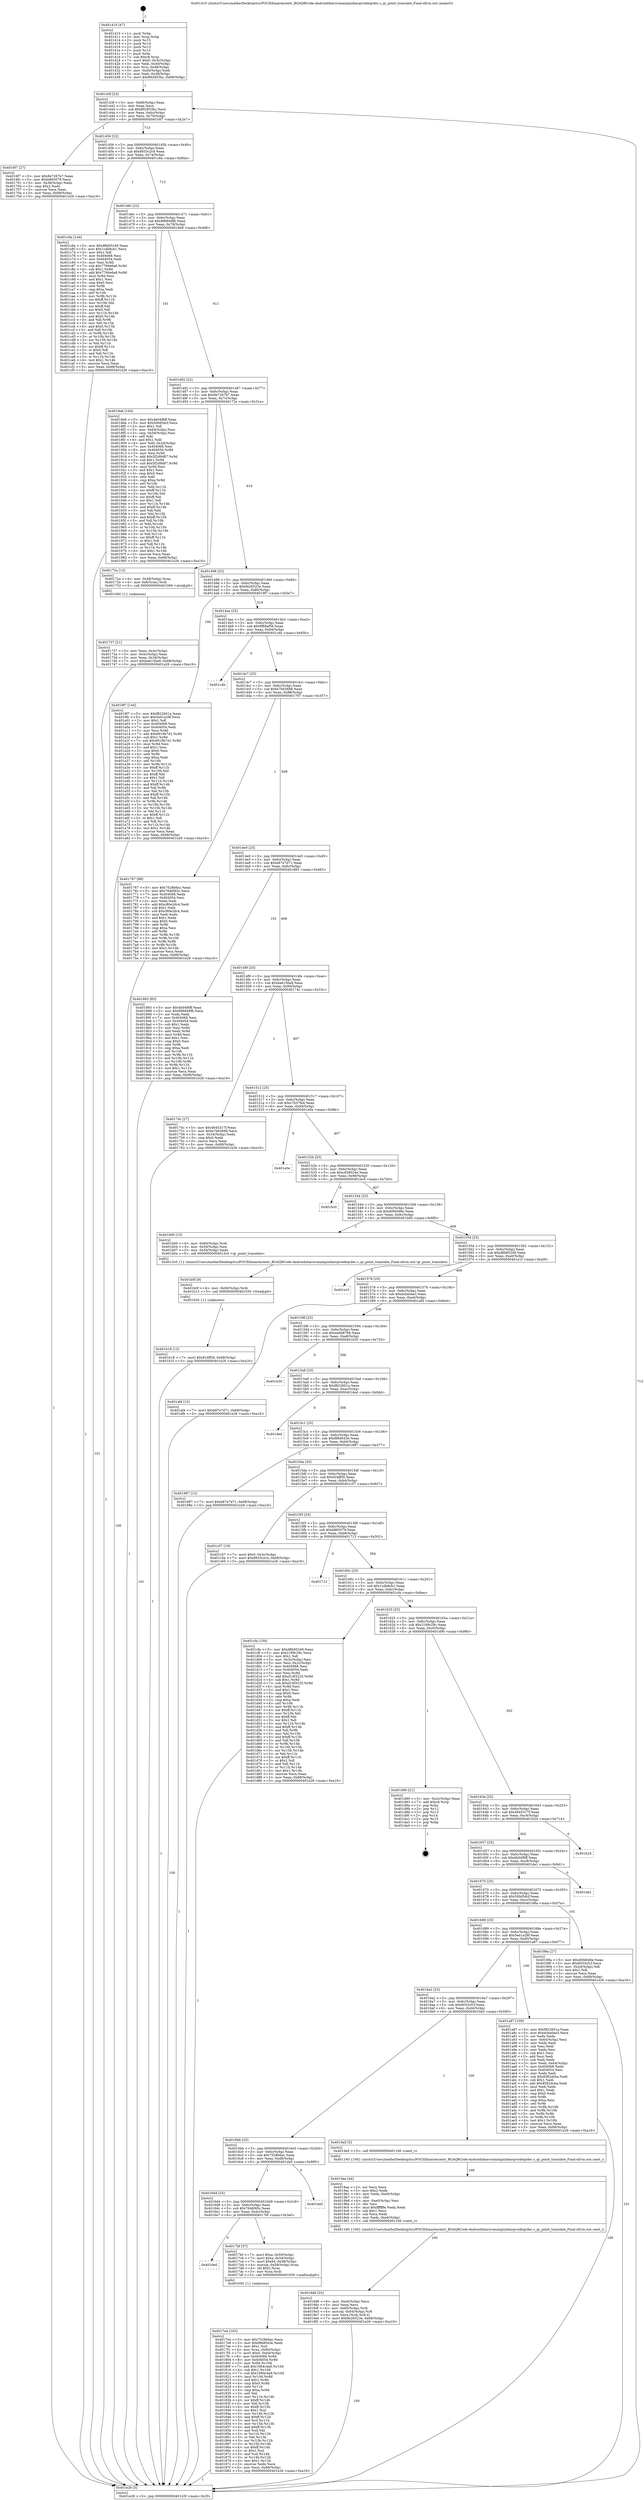 digraph "0x401410" {
  label = "0x401410 (/mnt/c/Users/mathe/Desktop/tcc/POCII/binaries/extr_BGAQRCode-Androidzbarsrcmainjnizbarqrcodeqrdec.c_qr_point_translate_Final-ollvm.out::main(0))"
  labelloc = "t"
  node[shape=record]

  Entry [label="",width=0.3,height=0.3,shape=circle,fillcolor=black,style=filled]
  "0x40143f" [label="{
     0x40143f [23]\l
     | [instrs]\l
     &nbsp;&nbsp;0x40143f \<+3\>: mov -0x68(%rbp),%eax\l
     &nbsp;&nbsp;0x401442 \<+2\>: mov %eax,%ecx\l
     &nbsp;&nbsp;0x401444 \<+6\>: sub $0x892853bc,%ecx\l
     &nbsp;&nbsp;0x40144a \<+3\>: mov %eax,-0x6c(%rbp)\l
     &nbsp;&nbsp;0x40144d \<+3\>: mov %ecx,-0x70(%rbp)\l
     &nbsp;&nbsp;0x401450 \<+6\>: je 00000000004016f7 \<main+0x2e7\>\l
  }"]
  "0x4016f7" [label="{
     0x4016f7 [27]\l
     | [instrs]\l
     &nbsp;&nbsp;0x4016f7 \<+5\>: mov $0x8e7267b7,%eax\l
     &nbsp;&nbsp;0x4016fc \<+5\>: mov $0xb865079,%ecx\l
     &nbsp;&nbsp;0x401701 \<+3\>: mov -0x38(%rbp),%edx\l
     &nbsp;&nbsp;0x401704 \<+3\>: cmp $0x2,%edx\l
     &nbsp;&nbsp;0x401707 \<+3\>: cmovne %ecx,%eax\l
     &nbsp;&nbsp;0x40170a \<+3\>: mov %eax,-0x68(%rbp)\l
     &nbsp;&nbsp;0x40170d \<+5\>: jmp 0000000000401e26 \<main+0xa16\>\l
  }"]
  "0x401456" [label="{
     0x401456 [22]\l
     | [instrs]\l
     &nbsp;&nbsp;0x401456 \<+5\>: jmp 000000000040145b \<main+0x4b\>\l
     &nbsp;&nbsp;0x40145b \<+3\>: mov -0x6c(%rbp),%eax\l
     &nbsp;&nbsp;0x40145e \<+5\>: sub $0x8933c2c4,%eax\l
     &nbsp;&nbsp;0x401463 \<+3\>: mov %eax,-0x74(%rbp)\l
     &nbsp;&nbsp;0x401466 \<+6\>: je 0000000000401c6a \<main+0x85a\>\l
  }"]
  "0x401e26" [label="{
     0x401e26 [5]\l
     | [instrs]\l
     &nbsp;&nbsp;0x401e26 \<+5\>: jmp 000000000040143f \<main+0x2f\>\l
  }"]
  "0x401410" [label="{
     0x401410 [47]\l
     | [instrs]\l
     &nbsp;&nbsp;0x401410 \<+1\>: push %rbp\l
     &nbsp;&nbsp;0x401411 \<+3\>: mov %rsp,%rbp\l
     &nbsp;&nbsp;0x401414 \<+2\>: push %r15\l
     &nbsp;&nbsp;0x401416 \<+2\>: push %r14\l
     &nbsp;&nbsp;0x401418 \<+2\>: push %r13\l
     &nbsp;&nbsp;0x40141a \<+2\>: push %r12\l
     &nbsp;&nbsp;0x40141c \<+1\>: push %rbx\l
     &nbsp;&nbsp;0x40141d \<+7\>: sub $0xc8,%rsp\l
     &nbsp;&nbsp;0x401424 \<+7\>: movl $0x0,-0x3c(%rbp)\l
     &nbsp;&nbsp;0x40142b \<+3\>: mov %edi,-0x40(%rbp)\l
     &nbsp;&nbsp;0x40142e \<+4\>: mov %rsi,-0x48(%rbp)\l
     &nbsp;&nbsp;0x401432 \<+3\>: mov -0x40(%rbp),%edi\l
     &nbsp;&nbsp;0x401435 \<+3\>: mov %edi,-0x38(%rbp)\l
     &nbsp;&nbsp;0x401438 \<+7\>: movl $0x892853bc,-0x68(%rbp)\l
  }"]
  Exit [label="",width=0.3,height=0.3,shape=circle,fillcolor=black,style=filled,peripheries=2]
  "0x401c6a" [label="{
     0x401c6a [144]\l
     | [instrs]\l
     &nbsp;&nbsp;0x401c6a \<+5\>: mov $0xd8b85249,%eax\l
     &nbsp;&nbsp;0x401c6f \<+5\>: mov $0x1cdb8cb1,%ecx\l
     &nbsp;&nbsp;0x401c74 \<+2\>: mov $0x1,%dl\l
     &nbsp;&nbsp;0x401c76 \<+7\>: mov 0x404068,%esi\l
     &nbsp;&nbsp;0x401c7d \<+7\>: mov 0x404054,%edi\l
     &nbsp;&nbsp;0x401c84 \<+3\>: mov %esi,%r8d\l
     &nbsp;&nbsp;0x401c87 \<+7\>: sub $0x7766e6a8,%r8d\l
     &nbsp;&nbsp;0x401c8e \<+4\>: sub $0x1,%r8d\l
     &nbsp;&nbsp;0x401c92 \<+7\>: add $0x7766e6a8,%r8d\l
     &nbsp;&nbsp;0x401c99 \<+4\>: imul %r8d,%esi\l
     &nbsp;&nbsp;0x401c9d \<+3\>: and $0x1,%esi\l
     &nbsp;&nbsp;0x401ca0 \<+3\>: cmp $0x0,%esi\l
     &nbsp;&nbsp;0x401ca3 \<+4\>: sete %r9b\l
     &nbsp;&nbsp;0x401ca7 \<+3\>: cmp $0xa,%edi\l
     &nbsp;&nbsp;0x401caa \<+4\>: setl %r10b\l
     &nbsp;&nbsp;0x401cae \<+3\>: mov %r9b,%r11b\l
     &nbsp;&nbsp;0x401cb1 \<+4\>: xor $0xff,%r11b\l
     &nbsp;&nbsp;0x401cb5 \<+3\>: mov %r10b,%bl\l
     &nbsp;&nbsp;0x401cb8 \<+3\>: xor $0xff,%bl\l
     &nbsp;&nbsp;0x401cbb \<+3\>: xor $0x0,%dl\l
     &nbsp;&nbsp;0x401cbe \<+3\>: mov %r11b,%r14b\l
     &nbsp;&nbsp;0x401cc1 \<+4\>: and $0x0,%r14b\l
     &nbsp;&nbsp;0x401cc5 \<+3\>: and %dl,%r9b\l
     &nbsp;&nbsp;0x401cc8 \<+3\>: mov %bl,%r15b\l
     &nbsp;&nbsp;0x401ccb \<+4\>: and $0x0,%r15b\l
     &nbsp;&nbsp;0x401ccf \<+3\>: and %dl,%r10b\l
     &nbsp;&nbsp;0x401cd2 \<+3\>: or %r9b,%r14b\l
     &nbsp;&nbsp;0x401cd5 \<+3\>: or %r10b,%r15b\l
     &nbsp;&nbsp;0x401cd8 \<+3\>: xor %r15b,%r14b\l
     &nbsp;&nbsp;0x401cdb \<+3\>: or %bl,%r11b\l
     &nbsp;&nbsp;0x401cde \<+4\>: xor $0xff,%r11b\l
     &nbsp;&nbsp;0x401ce2 \<+3\>: or $0x0,%dl\l
     &nbsp;&nbsp;0x401ce5 \<+3\>: and %dl,%r11b\l
     &nbsp;&nbsp;0x401ce8 \<+3\>: or %r11b,%r14b\l
     &nbsp;&nbsp;0x401ceb \<+4\>: test $0x1,%r14b\l
     &nbsp;&nbsp;0x401cef \<+3\>: cmovne %ecx,%eax\l
     &nbsp;&nbsp;0x401cf2 \<+3\>: mov %eax,-0x68(%rbp)\l
     &nbsp;&nbsp;0x401cf5 \<+5\>: jmp 0000000000401e26 \<main+0xa16\>\l
  }"]
  "0x40146c" [label="{
     0x40146c [22]\l
     | [instrs]\l
     &nbsp;&nbsp;0x40146c \<+5\>: jmp 0000000000401471 \<main+0x61\>\l
     &nbsp;&nbsp;0x401471 \<+3\>: mov -0x6c(%rbp),%eax\l
     &nbsp;&nbsp;0x401474 \<+5\>: sub $0x896849fb,%eax\l
     &nbsp;&nbsp;0x401479 \<+3\>: mov %eax,-0x78(%rbp)\l
     &nbsp;&nbsp;0x40147c \<+6\>: je 00000000004018e6 \<main+0x4d6\>\l
  }"]
  "0x401b18" [label="{
     0x401b18 [12]\l
     | [instrs]\l
     &nbsp;&nbsp;0x401b18 \<+7\>: movl $0x924ff30,-0x68(%rbp)\l
     &nbsp;&nbsp;0x401b1f \<+5\>: jmp 0000000000401e26 \<main+0xa16\>\l
  }"]
  "0x4018e6" [label="{
     0x4018e6 [164]\l
     | [instrs]\l
     &nbsp;&nbsp;0x4018e6 \<+5\>: mov $0x4b04f6ff,%eax\l
     &nbsp;&nbsp;0x4018eb \<+5\>: mov $0x500d5dcf,%ecx\l
     &nbsp;&nbsp;0x4018f0 \<+2\>: mov $0x1,%dl\l
     &nbsp;&nbsp;0x4018f2 \<+3\>: mov -0x64(%rbp),%esi\l
     &nbsp;&nbsp;0x4018f5 \<+3\>: cmp -0x58(%rbp),%esi\l
     &nbsp;&nbsp;0x4018f8 \<+4\>: setl %dil\l
     &nbsp;&nbsp;0x4018fc \<+4\>: and $0x1,%dil\l
     &nbsp;&nbsp;0x401900 \<+4\>: mov %dil,-0x2d(%rbp)\l
     &nbsp;&nbsp;0x401904 \<+7\>: mov 0x404068,%esi\l
     &nbsp;&nbsp;0x40190b \<+8\>: mov 0x404054,%r8d\l
     &nbsp;&nbsp;0x401913 \<+3\>: mov %esi,%r9d\l
     &nbsp;&nbsp;0x401916 \<+7\>: add $0x5f2d9d87,%r9d\l
     &nbsp;&nbsp;0x40191d \<+4\>: sub $0x1,%r9d\l
     &nbsp;&nbsp;0x401921 \<+7\>: sub $0x5f2d9d87,%r9d\l
     &nbsp;&nbsp;0x401928 \<+4\>: imul %r9d,%esi\l
     &nbsp;&nbsp;0x40192c \<+3\>: and $0x1,%esi\l
     &nbsp;&nbsp;0x40192f \<+3\>: cmp $0x0,%esi\l
     &nbsp;&nbsp;0x401932 \<+4\>: sete %dil\l
     &nbsp;&nbsp;0x401936 \<+4\>: cmp $0xa,%r8d\l
     &nbsp;&nbsp;0x40193a \<+4\>: setl %r10b\l
     &nbsp;&nbsp;0x40193e \<+3\>: mov %dil,%r11b\l
     &nbsp;&nbsp;0x401941 \<+4\>: xor $0xff,%r11b\l
     &nbsp;&nbsp;0x401945 \<+3\>: mov %r10b,%bl\l
     &nbsp;&nbsp;0x401948 \<+3\>: xor $0xff,%bl\l
     &nbsp;&nbsp;0x40194b \<+3\>: xor $0x1,%dl\l
     &nbsp;&nbsp;0x40194e \<+3\>: mov %r11b,%r14b\l
     &nbsp;&nbsp;0x401951 \<+4\>: and $0xff,%r14b\l
     &nbsp;&nbsp;0x401955 \<+3\>: and %dl,%dil\l
     &nbsp;&nbsp;0x401958 \<+3\>: mov %bl,%r15b\l
     &nbsp;&nbsp;0x40195b \<+4\>: and $0xff,%r15b\l
     &nbsp;&nbsp;0x40195f \<+3\>: and %dl,%r10b\l
     &nbsp;&nbsp;0x401962 \<+3\>: or %dil,%r14b\l
     &nbsp;&nbsp;0x401965 \<+3\>: or %r10b,%r15b\l
     &nbsp;&nbsp;0x401968 \<+3\>: xor %r15b,%r14b\l
     &nbsp;&nbsp;0x40196b \<+3\>: or %bl,%r11b\l
     &nbsp;&nbsp;0x40196e \<+4\>: xor $0xff,%r11b\l
     &nbsp;&nbsp;0x401972 \<+3\>: or $0x1,%dl\l
     &nbsp;&nbsp;0x401975 \<+3\>: and %dl,%r11b\l
     &nbsp;&nbsp;0x401978 \<+3\>: or %r11b,%r14b\l
     &nbsp;&nbsp;0x40197b \<+4\>: test $0x1,%r14b\l
     &nbsp;&nbsp;0x40197f \<+3\>: cmovne %ecx,%eax\l
     &nbsp;&nbsp;0x401982 \<+3\>: mov %eax,-0x68(%rbp)\l
     &nbsp;&nbsp;0x401985 \<+5\>: jmp 0000000000401e26 \<main+0xa16\>\l
  }"]
  "0x401482" [label="{
     0x401482 [22]\l
     | [instrs]\l
     &nbsp;&nbsp;0x401482 \<+5\>: jmp 0000000000401487 \<main+0x77\>\l
     &nbsp;&nbsp;0x401487 \<+3\>: mov -0x6c(%rbp),%eax\l
     &nbsp;&nbsp;0x40148a \<+5\>: sub $0x8e7267b7,%eax\l
     &nbsp;&nbsp;0x40148f \<+3\>: mov %eax,-0x7c(%rbp)\l
     &nbsp;&nbsp;0x401492 \<+6\>: je 000000000040172a \<main+0x31a\>\l
  }"]
  "0x401b0f" [label="{
     0x401b0f [9]\l
     | [instrs]\l
     &nbsp;&nbsp;0x401b0f \<+4\>: mov -0x60(%rbp),%rdi\l
     &nbsp;&nbsp;0x401b13 \<+5\>: call 0000000000401030 \<free@plt\>\l
     | [calls]\l
     &nbsp;&nbsp;0x401030 \{1\} (unknown)\l
  }"]
  "0x40172a" [label="{
     0x40172a [13]\l
     | [instrs]\l
     &nbsp;&nbsp;0x40172a \<+4\>: mov -0x48(%rbp),%rax\l
     &nbsp;&nbsp;0x40172e \<+4\>: mov 0x8(%rax),%rdi\l
     &nbsp;&nbsp;0x401732 \<+5\>: call 0000000000401060 \<atoi@plt\>\l
     | [calls]\l
     &nbsp;&nbsp;0x401060 \{1\} (unknown)\l
  }"]
  "0x401498" [label="{
     0x401498 [22]\l
     | [instrs]\l
     &nbsp;&nbsp;0x401498 \<+5\>: jmp 000000000040149d \<main+0x8d\>\l
     &nbsp;&nbsp;0x40149d \<+3\>: mov -0x6c(%rbp),%eax\l
     &nbsp;&nbsp;0x4014a0 \<+5\>: sub $0x9e26523e,%eax\l
     &nbsp;&nbsp;0x4014a5 \<+3\>: mov %eax,-0x80(%rbp)\l
     &nbsp;&nbsp;0x4014a8 \<+6\>: je 00000000004019f7 \<main+0x5e7\>\l
  }"]
  "0x401737" [label="{
     0x401737 [21]\l
     | [instrs]\l
     &nbsp;&nbsp;0x401737 \<+3\>: mov %eax,-0x4c(%rbp)\l
     &nbsp;&nbsp;0x40173a \<+3\>: mov -0x4c(%rbp),%eax\l
     &nbsp;&nbsp;0x40173d \<+3\>: mov %eax,-0x34(%rbp)\l
     &nbsp;&nbsp;0x401740 \<+7\>: movl $0xba615ba9,-0x68(%rbp)\l
     &nbsp;&nbsp;0x401747 \<+5\>: jmp 0000000000401e26 \<main+0xa16\>\l
  }"]
  "0x4019d6" [label="{
     0x4019d6 [33]\l
     | [instrs]\l
     &nbsp;&nbsp;0x4019d6 \<+6\>: mov -0xe4(%rbp),%ecx\l
     &nbsp;&nbsp;0x4019dc \<+3\>: imul %eax,%ecx\l
     &nbsp;&nbsp;0x4019df \<+4\>: mov -0x60(%rbp),%rdi\l
     &nbsp;&nbsp;0x4019e3 \<+4\>: movslq -0x64(%rbp),%r8\l
     &nbsp;&nbsp;0x4019e7 \<+4\>: mov %ecx,(%rdi,%r8,4)\l
     &nbsp;&nbsp;0x4019eb \<+7\>: movl $0x9e26523e,-0x68(%rbp)\l
     &nbsp;&nbsp;0x4019f2 \<+5\>: jmp 0000000000401e26 \<main+0xa16\>\l
  }"]
  "0x4019f7" [label="{
     0x4019f7 [144]\l
     | [instrs]\l
     &nbsp;&nbsp;0x4019f7 \<+5\>: mov $0xf822601a,%eax\l
     &nbsp;&nbsp;0x4019fc \<+5\>: mov $0x5ed1a28f,%ecx\l
     &nbsp;&nbsp;0x401a01 \<+2\>: mov $0x1,%dl\l
     &nbsp;&nbsp;0x401a03 \<+7\>: mov 0x404068,%esi\l
     &nbsp;&nbsp;0x401a0a \<+7\>: mov 0x404054,%edi\l
     &nbsp;&nbsp;0x401a11 \<+3\>: mov %esi,%r8d\l
     &nbsp;&nbsp;0x401a14 \<+7\>: add $0x6919b7d1,%r8d\l
     &nbsp;&nbsp;0x401a1b \<+4\>: sub $0x1,%r8d\l
     &nbsp;&nbsp;0x401a1f \<+7\>: sub $0x6919b7d1,%r8d\l
     &nbsp;&nbsp;0x401a26 \<+4\>: imul %r8d,%esi\l
     &nbsp;&nbsp;0x401a2a \<+3\>: and $0x1,%esi\l
     &nbsp;&nbsp;0x401a2d \<+3\>: cmp $0x0,%esi\l
     &nbsp;&nbsp;0x401a30 \<+4\>: sete %r9b\l
     &nbsp;&nbsp;0x401a34 \<+3\>: cmp $0xa,%edi\l
     &nbsp;&nbsp;0x401a37 \<+4\>: setl %r10b\l
     &nbsp;&nbsp;0x401a3b \<+3\>: mov %r9b,%r11b\l
     &nbsp;&nbsp;0x401a3e \<+4\>: xor $0xff,%r11b\l
     &nbsp;&nbsp;0x401a42 \<+3\>: mov %r10b,%bl\l
     &nbsp;&nbsp;0x401a45 \<+3\>: xor $0xff,%bl\l
     &nbsp;&nbsp;0x401a48 \<+3\>: xor $0x1,%dl\l
     &nbsp;&nbsp;0x401a4b \<+3\>: mov %r11b,%r14b\l
     &nbsp;&nbsp;0x401a4e \<+4\>: and $0xff,%r14b\l
     &nbsp;&nbsp;0x401a52 \<+3\>: and %dl,%r9b\l
     &nbsp;&nbsp;0x401a55 \<+3\>: mov %bl,%r15b\l
     &nbsp;&nbsp;0x401a58 \<+4\>: and $0xff,%r15b\l
     &nbsp;&nbsp;0x401a5c \<+3\>: and %dl,%r10b\l
     &nbsp;&nbsp;0x401a5f \<+3\>: or %r9b,%r14b\l
     &nbsp;&nbsp;0x401a62 \<+3\>: or %r10b,%r15b\l
     &nbsp;&nbsp;0x401a65 \<+3\>: xor %r15b,%r14b\l
     &nbsp;&nbsp;0x401a68 \<+3\>: or %bl,%r11b\l
     &nbsp;&nbsp;0x401a6b \<+4\>: xor $0xff,%r11b\l
     &nbsp;&nbsp;0x401a6f \<+3\>: or $0x1,%dl\l
     &nbsp;&nbsp;0x401a72 \<+3\>: and %dl,%r11b\l
     &nbsp;&nbsp;0x401a75 \<+3\>: or %r11b,%r14b\l
     &nbsp;&nbsp;0x401a78 \<+4\>: test $0x1,%r14b\l
     &nbsp;&nbsp;0x401a7c \<+3\>: cmovne %ecx,%eax\l
     &nbsp;&nbsp;0x401a7f \<+3\>: mov %eax,-0x68(%rbp)\l
     &nbsp;&nbsp;0x401a82 \<+5\>: jmp 0000000000401e26 \<main+0xa16\>\l
  }"]
  "0x4014ae" [label="{
     0x4014ae [25]\l
     | [instrs]\l
     &nbsp;&nbsp;0x4014ae \<+5\>: jmp 00000000004014b3 \<main+0xa3\>\l
     &nbsp;&nbsp;0x4014b3 \<+3\>: mov -0x6c(%rbp),%eax\l
     &nbsp;&nbsp;0x4014b6 \<+5\>: sub $0x9f88af56,%eax\l
     &nbsp;&nbsp;0x4014bb \<+6\>: mov %eax,-0x84(%rbp)\l
     &nbsp;&nbsp;0x4014c1 \<+6\>: je 0000000000401c4b \<main+0x83b\>\l
  }"]
  "0x4019aa" [label="{
     0x4019aa [44]\l
     | [instrs]\l
     &nbsp;&nbsp;0x4019aa \<+2\>: xor %ecx,%ecx\l
     &nbsp;&nbsp;0x4019ac \<+5\>: mov $0x2,%edx\l
     &nbsp;&nbsp;0x4019b1 \<+6\>: mov %edx,-0xe0(%rbp)\l
     &nbsp;&nbsp;0x4019b7 \<+1\>: cltd\l
     &nbsp;&nbsp;0x4019b8 \<+6\>: mov -0xe0(%rbp),%esi\l
     &nbsp;&nbsp;0x4019be \<+2\>: idiv %esi\l
     &nbsp;&nbsp;0x4019c0 \<+6\>: imul $0xfffffffe,%edx,%edx\l
     &nbsp;&nbsp;0x4019c6 \<+3\>: sub $0x1,%ecx\l
     &nbsp;&nbsp;0x4019c9 \<+2\>: sub %ecx,%edx\l
     &nbsp;&nbsp;0x4019cb \<+6\>: mov %edx,-0xe4(%rbp)\l
     &nbsp;&nbsp;0x4019d1 \<+5\>: call 0000000000401160 \<next_i\>\l
     | [calls]\l
     &nbsp;&nbsp;0x401160 \{100\} (/mnt/c/Users/mathe/Desktop/tcc/POCII/binaries/extr_BGAQRCode-Androidzbarsrcmainjnizbarqrcodeqrdec.c_qr_point_translate_Final-ollvm.out::next_i)\l
  }"]
  "0x401c4b" [label="{
     0x401c4b\l
  }", style=dashed]
  "0x4014c7" [label="{
     0x4014c7 [25]\l
     | [instrs]\l
     &nbsp;&nbsp;0x4014c7 \<+5\>: jmp 00000000004014cc \<main+0xbc\>\l
     &nbsp;&nbsp;0x4014cc \<+3\>: mov -0x6c(%rbp),%eax\l
     &nbsp;&nbsp;0x4014cf \<+5\>: sub $0xb7b63688,%eax\l
     &nbsp;&nbsp;0x4014d4 \<+6\>: mov %eax,-0x88(%rbp)\l
     &nbsp;&nbsp;0x4014da \<+6\>: je 0000000000401767 \<main+0x357\>\l
  }"]
  "0x4017e4" [label="{
     0x4017e4 [163]\l
     | [instrs]\l
     &nbsp;&nbsp;0x4017e4 \<+5\>: mov $0x7528b6ac,%ecx\l
     &nbsp;&nbsp;0x4017e9 \<+5\>: mov $0xf86d043e,%edx\l
     &nbsp;&nbsp;0x4017ee \<+3\>: mov $0x1,%sil\l
     &nbsp;&nbsp;0x4017f1 \<+4\>: mov %rax,-0x60(%rbp)\l
     &nbsp;&nbsp;0x4017f5 \<+7\>: movl $0x0,-0x64(%rbp)\l
     &nbsp;&nbsp;0x4017fc \<+8\>: mov 0x404068,%r8d\l
     &nbsp;&nbsp;0x401804 \<+8\>: mov 0x404054,%r9d\l
     &nbsp;&nbsp;0x40180c \<+3\>: mov %r8d,%r10d\l
     &nbsp;&nbsp;0x40180f \<+7\>: add $0x1984c4a9,%r10d\l
     &nbsp;&nbsp;0x401816 \<+4\>: sub $0x1,%r10d\l
     &nbsp;&nbsp;0x40181a \<+7\>: sub $0x1984c4a9,%r10d\l
     &nbsp;&nbsp;0x401821 \<+4\>: imul %r10d,%r8d\l
     &nbsp;&nbsp;0x401825 \<+4\>: and $0x1,%r8d\l
     &nbsp;&nbsp;0x401829 \<+4\>: cmp $0x0,%r8d\l
     &nbsp;&nbsp;0x40182d \<+4\>: sete %r11b\l
     &nbsp;&nbsp;0x401831 \<+4\>: cmp $0xa,%r9d\l
     &nbsp;&nbsp;0x401835 \<+3\>: setl %bl\l
     &nbsp;&nbsp;0x401838 \<+3\>: mov %r11b,%r14b\l
     &nbsp;&nbsp;0x40183b \<+4\>: xor $0xff,%r14b\l
     &nbsp;&nbsp;0x40183f \<+3\>: mov %bl,%r15b\l
     &nbsp;&nbsp;0x401842 \<+4\>: xor $0xff,%r15b\l
     &nbsp;&nbsp;0x401846 \<+4\>: xor $0x1,%sil\l
     &nbsp;&nbsp;0x40184a \<+3\>: mov %r14b,%r12b\l
     &nbsp;&nbsp;0x40184d \<+4\>: and $0xff,%r12b\l
     &nbsp;&nbsp;0x401851 \<+3\>: and %sil,%r11b\l
     &nbsp;&nbsp;0x401854 \<+3\>: mov %r15b,%r13b\l
     &nbsp;&nbsp;0x401857 \<+4\>: and $0xff,%r13b\l
     &nbsp;&nbsp;0x40185b \<+3\>: and %sil,%bl\l
     &nbsp;&nbsp;0x40185e \<+3\>: or %r11b,%r12b\l
     &nbsp;&nbsp;0x401861 \<+3\>: or %bl,%r13b\l
     &nbsp;&nbsp;0x401864 \<+3\>: xor %r13b,%r12b\l
     &nbsp;&nbsp;0x401867 \<+3\>: or %r15b,%r14b\l
     &nbsp;&nbsp;0x40186a \<+4\>: xor $0xff,%r14b\l
     &nbsp;&nbsp;0x40186e \<+4\>: or $0x1,%sil\l
     &nbsp;&nbsp;0x401872 \<+3\>: and %sil,%r14b\l
     &nbsp;&nbsp;0x401875 \<+3\>: or %r14b,%r12b\l
     &nbsp;&nbsp;0x401878 \<+4\>: test $0x1,%r12b\l
     &nbsp;&nbsp;0x40187c \<+3\>: cmovne %edx,%ecx\l
     &nbsp;&nbsp;0x40187f \<+3\>: mov %ecx,-0x68(%rbp)\l
     &nbsp;&nbsp;0x401882 \<+5\>: jmp 0000000000401e26 \<main+0xa16\>\l
  }"]
  "0x401767" [label="{
     0x401767 [88]\l
     | [instrs]\l
     &nbsp;&nbsp;0x401767 \<+5\>: mov $0x7528b6ac,%eax\l
     &nbsp;&nbsp;0x40176c \<+5\>: mov $0x7646f45c,%ecx\l
     &nbsp;&nbsp;0x401771 \<+7\>: mov 0x404068,%edx\l
     &nbsp;&nbsp;0x401778 \<+7\>: mov 0x404054,%esi\l
     &nbsp;&nbsp;0x40177f \<+2\>: mov %edx,%edi\l
     &nbsp;&nbsp;0x401781 \<+6\>: add $0xc80e2dc4,%edi\l
     &nbsp;&nbsp;0x401787 \<+3\>: sub $0x1,%edi\l
     &nbsp;&nbsp;0x40178a \<+6\>: sub $0xc80e2dc4,%edi\l
     &nbsp;&nbsp;0x401790 \<+3\>: imul %edi,%edx\l
     &nbsp;&nbsp;0x401793 \<+3\>: and $0x1,%edx\l
     &nbsp;&nbsp;0x401796 \<+3\>: cmp $0x0,%edx\l
     &nbsp;&nbsp;0x401799 \<+4\>: sete %r8b\l
     &nbsp;&nbsp;0x40179d \<+3\>: cmp $0xa,%esi\l
     &nbsp;&nbsp;0x4017a0 \<+4\>: setl %r9b\l
     &nbsp;&nbsp;0x4017a4 \<+3\>: mov %r8b,%r10b\l
     &nbsp;&nbsp;0x4017a7 \<+3\>: and %r9b,%r10b\l
     &nbsp;&nbsp;0x4017aa \<+3\>: xor %r9b,%r8b\l
     &nbsp;&nbsp;0x4017ad \<+3\>: or %r8b,%r10b\l
     &nbsp;&nbsp;0x4017b0 \<+4\>: test $0x1,%r10b\l
     &nbsp;&nbsp;0x4017b4 \<+3\>: cmovne %ecx,%eax\l
     &nbsp;&nbsp;0x4017b7 \<+3\>: mov %eax,-0x68(%rbp)\l
     &nbsp;&nbsp;0x4017ba \<+5\>: jmp 0000000000401e26 \<main+0xa16\>\l
  }"]
  "0x4014e0" [label="{
     0x4014e0 [25]\l
     | [instrs]\l
     &nbsp;&nbsp;0x4014e0 \<+5\>: jmp 00000000004014e5 \<main+0xd5\>\l
     &nbsp;&nbsp;0x4014e5 \<+3\>: mov -0x6c(%rbp),%eax\l
     &nbsp;&nbsp;0x4014e8 \<+5\>: sub $0xb87e7d71,%eax\l
     &nbsp;&nbsp;0x4014ed \<+6\>: mov %eax,-0x8c(%rbp)\l
     &nbsp;&nbsp;0x4014f3 \<+6\>: je 0000000000401893 \<main+0x483\>\l
  }"]
  "0x4016ed" [label="{
     0x4016ed\l
  }", style=dashed]
  "0x401893" [label="{
     0x401893 [83]\l
     | [instrs]\l
     &nbsp;&nbsp;0x401893 \<+5\>: mov $0x4b04f6ff,%eax\l
     &nbsp;&nbsp;0x401898 \<+5\>: mov $0x896849fb,%ecx\l
     &nbsp;&nbsp;0x40189d \<+2\>: xor %edx,%edx\l
     &nbsp;&nbsp;0x40189f \<+7\>: mov 0x404068,%esi\l
     &nbsp;&nbsp;0x4018a6 \<+7\>: mov 0x404054,%edi\l
     &nbsp;&nbsp;0x4018ad \<+3\>: sub $0x1,%edx\l
     &nbsp;&nbsp;0x4018b0 \<+3\>: mov %esi,%r8d\l
     &nbsp;&nbsp;0x4018b3 \<+3\>: add %edx,%r8d\l
     &nbsp;&nbsp;0x4018b6 \<+4\>: imul %r8d,%esi\l
     &nbsp;&nbsp;0x4018ba \<+3\>: and $0x1,%esi\l
     &nbsp;&nbsp;0x4018bd \<+3\>: cmp $0x0,%esi\l
     &nbsp;&nbsp;0x4018c0 \<+4\>: sete %r9b\l
     &nbsp;&nbsp;0x4018c4 \<+3\>: cmp $0xa,%edi\l
     &nbsp;&nbsp;0x4018c7 \<+4\>: setl %r10b\l
     &nbsp;&nbsp;0x4018cb \<+3\>: mov %r9b,%r11b\l
     &nbsp;&nbsp;0x4018ce \<+3\>: and %r10b,%r11b\l
     &nbsp;&nbsp;0x4018d1 \<+3\>: xor %r10b,%r9b\l
     &nbsp;&nbsp;0x4018d4 \<+3\>: or %r9b,%r11b\l
     &nbsp;&nbsp;0x4018d7 \<+4\>: test $0x1,%r11b\l
     &nbsp;&nbsp;0x4018db \<+3\>: cmovne %ecx,%eax\l
     &nbsp;&nbsp;0x4018de \<+3\>: mov %eax,-0x68(%rbp)\l
     &nbsp;&nbsp;0x4018e1 \<+5\>: jmp 0000000000401e26 \<main+0xa16\>\l
  }"]
  "0x4014f9" [label="{
     0x4014f9 [25]\l
     | [instrs]\l
     &nbsp;&nbsp;0x4014f9 \<+5\>: jmp 00000000004014fe \<main+0xee\>\l
     &nbsp;&nbsp;0x4014fe \<+3\>: mov -0x6c(%rbp),%eax\l
     &nbsp;&nbsp;0x401501 \<+5\>: sub $0xba615ba9,%eax\l
     &nbsp;&nbsp;0x401506 \<+6\>: mov %eax,-0x90(%rbp)\l
     &nbsp;&nbsp;0x40150c \<+6\>: je 000000000040174c \<main+0x33c\>\l
  }"]
  "0x4017bf" [label="{
     0x4017bf [37]\l
     | [instrs]\l
     &nbsp;&nbsp;0x4017bf \<+7\>: movl $0xa,-0x50(%rbp)\l
     &nbsp;&nbsp;0x4017c6 \<+7\>: movl $0xa,-0x54(%rbp)\l
     &nbsp;&nbsp;0x4017cd \<+7\>: movl $0x64,-0x58(%rbp)\l
     &nbsp;&nbsp;0x4017d4 \<+4\>: movslq -0x58(%rbp),%rax\l
     &nbsp;&nbsp;0x4017d8 \<+4\>: shl $0x2,%rax\l
     &nbsp;&nbsp;0x4017dc \<+3\>: mov %rax,%rdi\l
     &nbsp;&nbsp;0x4017df \<+5\>: call 0000000000401050 \<malloc@plt\>\l
     | [calls]\l
     &nbsp;&nbsp;0x401050 \{1\} (unknown)\l
  }"]
  "0x40174c" [label="{
     0x40174c [27]\l
     | [instrs]\l
     &nbsp;&nbsp;0x40174c \<+5\>: mov $0x4645317f,%eax\l
     &nbsp;&nbsp;0x401751 \<+5\>: mov $0xb7b63688,%ecx\l
     &nbsp;&nbsp;0x401756 \<+3\>: mov -0x34(%rbp),%edx\l
     &nbsp;&nbsp;0x401759 \<+3\>: cmp $0x0,%edx\l
     &nbsp;&nbsp;0x40175c \<+3\>: cmove %ecx,%eax\l
     &nbsp;&nbsp;0x40175f \<+3\>: mov %eax,-0x68(%rbp)\l
     &nbsp;&nbsp;0x401762 \<+5\>: jmp 0000000000401e26 \<main+0xa16\>\l
  }"]
  "0x401512" [label="{
     0x401512 [25]\l
     | [instrs]\l
     &nbsp;&nbsp;0x401512 \<+5\>: jmp 0000000000401517 \<main+0x107\>\l
     &nbsp;&nbsp;0x401517 \<+3\>: mov -0x6c(%rbp),%eax\l
     &nbsp;&nbsp;0x40151a \<+5\>: sub $0xc7b37fe4,%eax\l
     &nbsp;&nbsp;0x40151f \<+6\>: mov %eax,-0x94(%rbp)\l
     &nbsp;&nbsp;0x401525 \<+6\>: je 0000000000401e0e \<main+0x9fe\>\l
  }"]
  "0x4016d4" [label="{
     0x4016d4 [25]\l
     | [instrs]\l
     &nbsp;&nbsp;0x4016d4 \<+5\>: jmp 00000000004016d9 \<main+0x2c9\>\l
     &nbsp;&nbsp;0x4016d9 \<+3\>: mov -0x6c(%rbp),%eax\l
     &nbsp;&nbsp;0x4016dc \<+5\>: sub $0x7646f45c,%eax\l
     &nbsp;&nbsp;0x4016e1 \<+6\>: mov %eax,-0xdc(%rbp)\l
     &nbsp;&nbsp;0x4016e7 \<+6\>: je 00000000004017bf \<main+0x3af\>\l
  }"]
  "0x401e0e" [label="{
     0x401e0e\l
  }", style=dashed]
  "0x40152b" [label="{
     0x40152b [25]\l
     | [instrs]\l
     &nbsp;&nbsp;0x40152b \<+5\>: jmp 0000000000401530 \<main+0x120\>\l
     &nbsp;&nbsp;0x401530 \<+3\>: mov -0x6c(%rbp),%eax\l
     &nbsp;&nbsp;0x401533 \<+5\>: sub $0xc839024e,%eax\l
     &nbsp;&nbsp;0x401538 \<+6\>: mov %eax,-0x98(%rbp)\l
     &nbsp;&nbsp;0x40153e \<+6\>: je 0000000000401bc0 \<main+0x7b0\>\l
  }"]
  "0x401da5" [label="{
     0x401da5\l
  }", style=dashed]
  "0x401bc0" [label="{
     0x401bc0\l
  }", style=dashed]
  "0x401544" [label="{
     0x401544 [25]\l
     | [instrs]\l
     &nbsp;&nbsp;0x401544 \<+5\>: jmp 0000000000401549 \<main+0x139\>\l
     &nbsp;&nbsp;0x401549 \<+3\>: mov -0x6c(%rbp),%eax\l
     &nbsp;&nbsp;0x40154c \<+5\>: sub $0xd0f40d6e,%eax\l
     &nbsp;&nbsp;0x401551 \<+6\>: mov %eax,-0x9c(%rbp)\l
     &nbsp;&nbsp;0x401557 \<+6\>: je 0000000000401b00 \<main+0x6f0\>\l
  }"]
  "0x4016bb" [label="{
     0x4016bb [25]\l
     | [instrs]\l
     &nbsp;&nbsp;0x4016bb \<+5\>: jmp 00000000004016c0 \<main+0x2b0\>\l
     &nbsp;&nbsp;0x4016c0 \<+3\>: mov -0x6c(%rbp),%eax\l
     &nbsp;&nbsp;0x4016c3 \<+5\>: sub $0x7528b6ac,%eax\l
     &nbsp;&nbsp;0x4016c8 \<+6\>: mov %eax,-0xd8(%rbp)\l
     &nbsp;&nbsp;0x4016ce \<+6\>: je 0000000000401da5 \<main+0x995\>\l
  }"]
  "0x401b00" [label="{
     0x401b00 [15]\l
     | [instrs]\l
     &nbsp;&nbsp;0x401b00 \<+4\>: mov -0x60(%rbp),%rdi\l
     &nbsp;&nbsp;0x401b04 \<+3\>: mov -0x50(%rbp),%esi\l
     &nbsp;&nbsp;0x401b07 \<+3\>: mov -0x54(%rbp),%edx\l
     &nbsp;&nbsp;0x401b0a \<+5\>: call 00000000004013c0 \<qr_point_translate\>\l
     | [calls]\l
     &nbsp;&nbsp;0x4013c0 \{1\} (/mnt/c/Users/mathe/Desktop/tcc/POCII/binaries/extr_BGAQRCode-Androidzbarsrcmainjnizbarqrcodeqrdec.c_qr_point_translate_Final-ollvm.out::qr_point_translate)\l
  }"]
  "0x40155d" [label="{
     0x40155d [25]\l
     | [instrs]\l
     &nbsp;&nbsp;0x40155d \<+5\>: jmp 0000000000401562 \<main+0x152\>\l
     &nbsp;&nbsp;0x401562 \<+3\>: mov -0x6c(%rbp),%eax\l
     &nbsp;&nbsp;0x401565 \<+5\>: sub $0xd8b85249,%eax\l
     &nbsp;&nbsp;0x40156a \<+6\>: mov %eax,-0xa0(%rbp)\l
     &nbsp;&nbsp;0x401570 \<+6\>: je 0000000000401e1f \<main+0xa0f\>\l
  }"]
  "0x4019a5" [label="{
     0x4019a5 [5]\l
     | [instrs]\l
     &nbsp;&nbsp;0x4019a5 \<+5\>: call 0000000000401160 \<next_i\>\l
     | [calls]\l
     &nbsp;&nbsp;0x401160 \{100\} (/mnt/c/Users/mathe/Desktop/tcc/POCII/binaries/extr_BGAQRCode-Androidzbarsrcmainjnizbarqrcodeqrdec.c_qr_point_translate_Final-ollvm.out::next_i)\l
  }"]
  "0x401e1f" [label="{
     0x401e1f\l
  }", style=dashed]
  "0x401576" [label="{
     0x401576 [25]\l
     | [instrs]\l
     &nbsp;&nbsp;0x401576 \<+5\>: jmp 000000000040157b \<main+0x16b\>\l
     &nbsp;&nbsp;0x40157b \<+3\>: mov -0x6c(%rbp),%eax\l
     &nbsp;&nbsp;0x40157e \<+5\>: sub $0xdcba0ae3,%eax\l
     &nbsp;&nbsp;0x401583 \<+6\>: mov %eax,-0xa4(%rbp)\l
     &nbsp;&nbsp;0x401589 \<+6\>: je 0000000000401af4 \<main+0x6e4\>\l
  }"]
  "0x4016a2" [label="{
     0x4016a2 [25]\l
     | [instrs]\l
     &nbsp;&nbsp;0x4016a2 \<+5\>: jmp 00000000004016a7 \<main+0x297\>\l
     &nbsp;&nbsp;0x4016a7 \<+3\>: mov -0x6c(%rbp),%eax\l
     &nbsp;&nbsp;0x4016aa \<+5\>: sub $0x6033cf1f,%eax\l
     &nbsp;&nbsp;0x4016af \<+6\>: mov %eax,-0xd4(%rbp)\l
     &nbsp;&nbsp;0x4016b5 \<+6\>: je 00000000004019a5 \<main+0x595\>\l
  }"]
  "0x401af4" [label="{
     0x401af4 [12]\l
     | [instrs]\l
     &nbsp;&nbsp;0x401af4 \<+7\>: movl $0xb87e7d71,-0x68(%rbp)\l
     &nbsp;&nbsp;0x401afb \<+5\>: jmp 0000000000401e26 \<main+0xa16\>\l
  }"]
  "0x40158f" [label="{
     0x40158f [25]\l
     | [instrs]\l
     &nbsp;&nbsp;0x40158f \<+5\>: jmp 0000000000401594 \<main+0x184\>\l
     &nbsp;&nbsp;0x401594 \<+3\>: mov -0x6c(%rbp),%eax\l
     &nbsp;&nbsp;0x401597 \<+5\>: sub $0xea6b8768,%eax\l
     &nbsp;&nbsp;0x40159c \<+6\>: mov %eax,-0xa8(%rbp)\l
     &nbsp;&nbsp;0x4015a2 \<+6\>: je 0000000000401b30 \<main+0x720\>\l
  }"]
  "0x401a87" [label="{
     0x401a87 [109]\l
     | [instrs]\l
     &nbsp;&nbsp;0x401a87 \<+5\>: mov $0xf822601a,%eax\l
     &nbsp;&nbsp;0x401a8c \<+5\>: mov $0xdcba0ae3,%ecx\l
     &nbsp;&nbsp;0x401a91 \<+2\>: xor %edx,%edx\l
     &nbsp;&nbsp;0x401a93 \<+3\>: mov -0x64(%rbp),%esi\l
     &nbsp;&nbsp;0x401a96 \<+2\>: mov %edx,%edi\l
     &nbsp;&nbsp;0x401a98 \<+2\>: sub %esi,%edi\l
     &nbsp;&nbsp;0x401a9a \<+2\>: mov %edx,%esi\l
     &nbsp;&nbsp;0x401a9c \<+3\>: sub $0x1,%esi\l
     &nbsp;&nbsp;0x401a9f \<+2\>: add %esi,%edi\l
     &nbsp;&nbsp;0x401aa1 \<+2\>: sub %edi,%edx\l
     &nbsp;&nbsp;0x401aa3 \<+3\>: mov %edx,-0x64(%rbp)\l
     &nbsp;&nbsp;0x401aa6 \<+7\>: mov 0x404068,%edx\l
     &nbsp;&nbsp;0x401aad \<+7\>: mov 0x404054,%esi\l
     &nbsp;&nbsp;0x401ab4 \<+2\>: mov %edx,%edi\l
     &nbsp;&nbsp;0x401ab6 \<+6\>: sub $0x8582dcba,%edi\l
     &nbsp;&nbsp;0x401abc \<+3\>: sub $0x1,%edi\l
     &nbsp;&nbsp;0x401abf \<+6\>: add $0x8582dcba,%edi\l
     &nbsp;&nbsp;0x401ac5 \<+3\>: imul %edi,%edx\l
     &nbsp;&nbsp;0x401ac8 \<+3\>: and $0x1,%edx\l
     &nbsp;&nbsp;0x401acb \<+3\>: cmp $0x0,%edx\l
     &nbsp;&nbsp;0x401ace \<+4\>: sete %r8b\l
     &nbsp;&nbsp;0x401ad2 \<+3\>: cmp $0xa,%esi\l
     &nbsp;&nbsp;0x401ad5 \<+4\>: setl %r9b\l
     &nbsp;&nbsp;0x401ad9 \<+3\>: mov %r8b,%r10b\l
     &nbsp;&nbsp;0x401adc \<+3\>: and %r9b,%r10b\l
     &nbsp;&nbsp;0x401adf \<+3\>: xor %r9b,%r8b\l
     &nbsp;&nbsp;0x401ae2 \<+3\>: or %r8b,%r10b\l
     &nbsp;&nbsp;0x401ae5 \<+4\>: test $0x1,%r10b\l
     &nbsp;&nbsp;0x401ae9 \<+3\>: cmovne %ecx,%eax\l
     &nbsp;&nbsp;0x401aec \<+3\>: mov %eax,-0x68(%rbp)\l
     &nbsp;&nbsp;0x401aef \<+5\>: jmp 0000000000401e26 \<main+0xa16\>\l
  }"]
  "0x401b30" [label="{
     0x401b30\l
  }", style=dashed]
  "0x4015a8" [label="{
     0x4015a8 [25]\l
     | [instrs]\l
     &nbsp;&nbsp;0x4015a8 \<+5\>: jmp 00000000004015ad \<main+0x19d\>\l
     &nbsp;&nbsp;0x4015ad \<+3\>: mov -0x6c(%rbp),%eax\l
     &nbsp;&nbsp;0x4015b0 \<+5\>: sub $0xf822601a,%eax\l
     &nbsp;&nbsp;0x4015b5 \<+6\>: mov %eax,-0xac(%rbp)\l
     &nbsp;&nbsp;0x4015bb \<+6\>: je 0000000000401ded \<main+0x9dd\>\l
  }"]
  "0x401689" [label="{
     0x401689 [25]\l
     | [instrs]\l
     &nbsp;&nbsp;0x401689 \<+5\>: jmp 000000000040168e \<main+0x27e\>\l
     &nbsp;&nbsp;0x40168e \<+3\>: mov -0x6c(%rbp),%eax\l
     &nbsp;&nbsp;0x401691 \<+5\>: sub $0x5ed1a28f,%eax\l
     &nbsp;&nbsp;0x401696 \<+6\>: mov %eax,-0xd0(%rbp)\l
     &nbsp;&nbsp;0x40169c \<+6\>: je 0000000000401a87 \<main+0x677\>\l
  }"]
  "0x401ded" [label="{
     0x401ded\l
  }", style=dashed]
  "0x4015c1" [label="{
     0x4015c1 [25]\l
     | [instrs]\l
     &nbsp;&nbsp;0x4015c1 \<+5\>: jmp 00000000004015c6 \<main+0x1b6\>\l
     &nbsp;&nbsp;0x4015c6 \<+3\>: mov -0x6c(%rbp),%eax\l
     &nbsp;&nbsp;0x4015c9 \<+5\>: sub $0xf86d043e,%eax\l
     &nbsp;&nbsp;0x4015ce \<+6\>: mov %eax,-0xb0(%rbp)\l
     &nbsp;&nbsp;0x4015d4 \<+6\>: je 0000000000401887 \<main+0x477\>\l
  }"]
  "0x40198a" [label="{
     0x40198a [27]\l
     | [instrs]\l
     &nbsp;&nbsp;0x40198a \<+5\>: mov $0xd0f40d6e,%eax\l
     &nbsp;&nbsp;0x40198f \<+5\>: mov $0x6033cf1f,%ecx\l
     &nbsp;&nbsp;0x401994 \<+3\>: mov -0x2d(%rbp),%dl\l
     &nbsp;&nbsp;0x401997 \<+3\>: test $0x1,%dl\l
     &nbsp;&nbsp;0x40199a \<+3\>: cmovne %ecx,%eax\l
     &nbsp;&nbsp;0x40199d \<+3\>: mov %eax,-0x68(%rbp)\l
     &nbsp;&nbsp;0x4019a0 \<+5\>: jmp 0000000000401e26 \<main+0xa16\>\l
  }"]
  "0x401887" [label="{
     0x401887 [12]\l
     | [instrs]\l
     &nbsp;&nbsp;0x401887 \<+7\>: movl $0xb87e7d71,-0x68(%rbp)\l
     &nbsp;&nbsp;0x40188e \<+5\>: jmp 0000000000401e26 \<main+0xa16\>\l
  }"]
  "0x4015da" [label="{
     0x4015da [25]\l
     | [instrs]\l
     &nbsp;&nbsp;0x4015da \<+5\>: jmp 00000000004015df \<main+0x1cf\>\l
     &nbsp;&nbsp;0x4015df \<+3\>: mov -0x6c(%rbp),%eax\l
     &nbsp;&nbsp;0x4015e2 \<+5\>: sub $0x924ff30,%eax\l
     &nbsp;&nbsp;0x4015e7 \<+6\>: mov %eax,-0xb4(%rbp)\l
     &nbsp;&nbsp;0x4015ed \<+6\>: je 0000000000401c57 \<main+0x847\>\l
  }"]
  "0x401670" [label="{
     0x401670 [25]\l
     | [instrs]\l
     &nbsp;&nbsp;0x401670 \<+5\>: jmp 0000000000401675 \<main+0x265\>\l
     &nbsp;&nbsp;0x401675 \<+3\>: mov -0x6c(%rbp),%eax\l
     &nbsp;&nbsp;0x401678 \<+5\>: sub $0x500d5dcf,%eax\l
     &nbsp;&nbsp;0x40167d \<+6\>: mov %eax,-0xcc(%rbp)\l
     &nbsp;&nbsp;0x401683 \<+6\>: je 000000000040198a \<main+0x57a\>\l
  }"]
  "0x401c57" [label="{
     0x401c57 [19]\l
     | [instrs]\l
     &nbsp;&nbsp;0x401c57 \<+7\>: movl $0x0,-0x3c(%rbp)\l
     &nbsp;&nbsp;0x401c5e \<+7\>: movl $0x8933c2c4,-0x68(%rbp)\l
     &nbsp;&nbsp;0x401c65 \<+5\>: jmp 0000000000401e26 \<main+0xa16\>\l
  }"]
  "0x4015f3" [label="{
     0x4015f3 [25]\l
     | [instrs]\l
     &nbsp;&nbsp;0x4015f3 \<+5\>: jmp 00000000004015f8 \<main+0x1e8\>\l
     &nbsp;&nbsp;0x4015f8 \<+3\>: mov -0x6c(%rbp),%eax\l
     &nbsp;&nbsp;0x4015fb \<+5\>: sub $0xb865079,%eax\l
     &nbsp;&nbsp;0x401600 \<+6\>: mov %eax,-0xb8(%rbp)\l
     &nbsp;&nbsp;0x401606 \<+6\>: je 0000000000401712 \<main+0x302\>\l
  }"]
  "0x401de1" [label="{
     0x401de1\l
  }", style=dashed]
  "0x401712" [label="{
     0x401712\l
  }", style=dashed]
  "0x40160c" [label="{
     0x40160c [25]\l
     | [instrs]\l
     &nbsp;&nbsp;0x40160c \<+5\>: jmp 0000000000401611 \<main+0x201\>\l
     &nbsp;&nbsp;0x401611 \<+3\>: mov -0x6c(%rbp),%eax\l
     &nbsp;&nbsp;0x401614 \<+5\>: sub $0x1cdb8cb1,%eax\l
     &nbsp;&nbsp;0x401619 \<+6\>: mov %eax,-0xbc(%rbp)\l
     &nbsp;&nbsp;0x40161f \<+6\>: je 0000000000401cfa \<main+0x8ea\>\l
  }"]
  "0x401657" [label="{
     0x401657 [25]\l
     | [instrs]\l
     &nbsp;&nbsp;0x401657 \<+5\>: jmp 000000000040165c \<main+0x24c\>\l
     &nbsp;&nbsp;0x40165c \<+3\>: mov -0x6c(%rbp),%eax\l
     &nbsp;&nbsp;0x40165f \<+5\>: sub $0x4b04f6ff,%eax\l
     &nbsp;&nbsp;0x401664 \<+6\>: mov %eax,-0xc8(%rbp)\l
     &nbsp;&nbsp;0x40166a \<+6\>: je 0000000000401de1 \<main+0x9d1\>\l
  }"]
  "0x401cfa" [label="{
     0x401cfa [150]\l
     | [instrs]\l
     &nbsp;&nbsp;0x401cfa \<+5\>: mov $0xd8b85249,%eax\l
     &nbsp;&nbsp;0x401cff \<+5\>: mov $0x2189c29c,%ecx\l
     &nbsp;&nbsp;0x401d04 \<+2\>: mov $0x1,%dl\l
     &nbsp;&nbsp;0x401d06 \<+3\>: mov -0x3c(%rbp),%esi\l
     &nbsp;&nbsp;0x401d09 \<+3\>: mov %esi,-0x2c(%rbp)\l
     &nbsp;&nbsp;0x401d0c \<+7\>: mov 0x404068,%esi\l
     &nbsp;&nbsp;0x401d13 \<+7\>: mov 0x404054,%edi\l
     &nbsp;&nbsp;0x401d1a \<+3\>: mov %esi,%r8d\l
     &nbsp;&nbsp;0x401d1d \<+7\>: add $0xd14f3225,%r8d\l
     &nbsp;&nbsp;0x401d24 \<+4\>: sub $0x1,%r8d\l
     &nbsp;&nbsp;0x401d28 \<+7\>: sub $0xd14f3225,%r8d\l
     &nbsp;&nbsp;0x401d2f \<+4\>: imul %r8d,%esi\l
     &nbsp;&nbsp;0x401d33 \<+3\>: and $0x1,%esi\l
     &nbsp;&nbsp;0x401d36 \<+3\>: cmp $0x0,%esi\l
     &nbsp;&nbsp;0x401d39 \<+4\>: sete %r9b\l
     &nbsp;&nbsp;0x401d3d \<+3\>: cmp $0xa,%edi\l
     &nbsp;&nbsp;0x401d40 \<+4\>: setl %r10b\l
     &nbsp;&nbsp;0x401d44 \<+3\>: mov %r9b,%r11b\l
     &nbsp;&nbsp;0x401d47 \<+4\>: xor $0xff,%r11b\l
     &nbsp;&nbsp;0x401d4b \<+3\>: mov %r10b,%bl\l
     &nbsp;&nbsp;0x401d4e \<+3\>: xor $0xff,%bl\l
     &nbsp;&nbsp;0x401d51 \<+3\>: xor $0x1,%dl\l
     &nbsp;&nbsp;0x401d54 \<+3\>: mov %r11b,%r14b\l
     &nbsp;&nbsp;0x401d57 \<+4\>: and $0xff,%r14b\l
     &nbsp;&nbsp;0x401d5b \<+3\>: and %dl,%r9b\l
     &nbsp;&nbsp;0x401d5e \<+3\>: mov %bl,%r15b\l
     &nbsp;&nbsp;0x401d61 \<+4\>: and $0xff,%r15b\l
     &nbsp;&nbsp;0x401d65 \<+3\>: and %dl,%r10b\l
     &nbsp;&nbsp;0x401d68 \<+3\>: or %r9b,%r14b\l
     &nbsp;&nbsp;0x401d6b \<+3\>: or %r10b,%r15b\l
     &nbsp;&nbsp;0x401d6e \<+3\>: xor %r15b,%r14b\l
     &nbsp;&nbsp;0x401d71 \<+3\>: or %bl,%r11b\l
     &nbsp;&nbsp;0x401d74 \<+4\>: xor $0xff,%r11b\l
     &nbsp;&nbsp;0x401d78 \<+3\>: or $0x1,%dl\l
     &nbsp;&nbsp;0x401d7b \<+3\>: and %dl,%r11b\l
     &nbsp;&nbsp;0x401d7e \<+3\>: or %r11b,%r14b\l
     &nbsp;&nbsp;0x401d81 \<+4\>: test $0x1,%r14b\l
     &nbsp;&nbsp;0x401d85 \<+3\>: cmovne %ecx,%eax\l
     &nbsp;&nbsp;0x401d88 \<+3\>: mov %eax,-0x68(%rbp)\l
     &nbsp;&nbsp;0x401d8b \<+5\>: jmp 0000000000401e26 \<main+0xa16\>\l
  }"]
  "0x401625" [label="{
     0x401625 [25]\l
     | [instrs]\l
     &nbsp;&nbsp;0x401625 \<+5\>: jmp 000000000040162a \<main+0x21a\>\l
     &nbsp;&nbsp;0x40162a \<+3\>: mov -0x6c(%rbp),%eax\l
     &nbsp;&nbsp;0x40162d \<+5\>: sub $0x2189c29c,%eax\l
     &nbsp;&nbsp;0x401632 \<+6\>: mov %eax,-0xc0(%rbp)\l
     &nbsp;&nbsp;0x401638 \<+6\>: je 0000000000401d90 \<main+0x980\>\l
  }"]
  "0x401b24" [label="{
     0x401b24\l
  }", style=dashed]
  "0x401d90" [label="{
     0x401d90 [21]\l
     | [instrs]\l
     &nbsp;&nbsp;0x401d90 \<+3\>: mov -0x2c(%rbp),%eax\l
     &nbsp;&nbsp;0x401d93 \<+7\>: add $0xc8,%rsp\l
     &nbsp;&nbsp;0x401d9a \<+1\>: pop %rbx\l
     &nbsp;&nbsp;0x401d9b \<+2\>: pop %r12\l
     &nbsp;&nbsp;0x401d9d \<+2\>: pop %r13\l
     &nbsp;&nbsp;0x401d9f \<+2\>: pop %r14\l
     &nbsp;&nbsp;0x401da1 \<+2\>: pop %r15\l
     &nbsp;&nbsp;0x401da3 \<+1\>: pop %rbp\l
     &nbsp;&nbsp;0x401da4 \<+1\>: ret\l
  }"]
  "0x40163e" [label="{
     0x40163e [25]\l
     | [instrs]\l
     &nbsp;&nbsp;0x40163e \<+5\>: jmp 0000000000401643 \<main+0x233\>\l
     &nbsp;&nbsp;0x401643 \<+3\>: mov -0x6c(%rbp),%eax\l
     &nbsp;&nbsp;0x401646 \<+5\>: sub $0x4645317f,%eax\l
     &nbsp;&nbsp;0x40164b \<+6\>: mov %eax,-0xc4(%rbp)\l
     &nbsp;&nbsp;0x401651 \<+6\>: je 0000000000401b24 \<main+0x714\>\l
  }"]
  Entry -> "0x401410" [label=" 1"]
  "0x40143f" -> "0x4016f7" [label=" 1"]
  "0x40143f" -> "0x401456" [label=" 713"]
  "0x4016f7" -> "0x401e26" [label=" 1"]
  "0x401410" -> "0x40143f" [label=" 1"]
  "0x401e26" -> "0x40143f" [label=" 713"]
  "0x401d90" -> Exit [label=" 1"]
  "0x401456" -> "0x401c6a" [label=" 1"]
  "0x401456" -> "0x40146c" [label=" 712"]
  "0x401cfa" -> "0x401e26" [label=" 1"]
  "0x40146c" -> "0x4018e6" [label=" 101"]
  "0x40146c" -> "0x401482" [label=" 611"]
  "0x401c6a" -> "0x401e26" [label=" 1"]
  "0x401482" -> "0x40172a" [label=" 1"]
  "0x401482" -> "0x401498" [label=" 610"]
  "0x40172a" -> "0x401737" [label=" 1"]
  "0x401737" -> "0x401e26" [label=" 1"]
  "0x401c57" -> "0x401e26" [label=" 1"]
  "0x401498" -> "0x4019f7" [label=" 100"]
  "0x401498" -> "0x4014ae" [label=" 510"]
  "0x401b18" -> "0x401e26" [label=" 1"]
  "0x4014ae" -> "0x401c4b" [label=" 0"]
  "0x4014ae" -> "0x4014c7" [label=" 510"]
  "0x401b0f" -> "0x401b18" [label=" 1"]
  "0x4014c7" -> "0x401767" [label=" 1"]
  "0x4014c7" -> "0x4014e0" [label=" 509"]
  "0x401b00" -> "0x401b0f" [label=" 1"]
  "0x4014e0" -> "0x401893" [label=" 101"]
  "0x4014e0" -> "0x4014f9" [label=" 408"]
  "0x401af4" -> "0x401e26" [label=" 100"]
  "0x4014f9" -> "0x40174c" [label=" 1"]
  "0x4014f9" -> "0x401512" [label=" 407"]
  "0x40174c" -> "0x401e26" [label=" 1"]
  "0x401767" -> "0x401e26" [label=" 1"]
  "0x401a87" -> "0x401e26" [label=" 100"]
  "0x401512" -> "0x401e0e" [label=" 0"]
  "0x401512" -> "0x40152b" [label=" 407"]
  "0x4019d6" -> "0x401e26" [label=" 100"]
  "0x40152b" -> "0x401bc0" [label=" 0"]
  "0x40152b" -> "0x401544" [label=" 407"]
  "0x4019aa" -> "0x4019d6" [label=" 100"]
  "0x401544" -> "0x401b00" [label=" 1"]
  "0x401544" -> "0x40155d" [label=" 406"]
  "0x40198a" -> "0x401e26" [label=" 101"]
  "0x40155d" -> "0x401e1f" [label=" 0"]
  "0x40155d" -> "0x401576" [label=" 406"]
  "0x4018e6" -> "0x401e26" [label=" 101"]
  "0x401576" -> "0x401af4" [label=" 100"]
  "0x401576" -> "0x40158f" [label=" 306"]
  "0x401887" -> "0x401e26" [label=" 1"]
  "0x40158f" -> "0x401b30" [label=" 0"]
  "0x40158f" -> "0x4015a8" [label=" 306"]
  "0x4017e4" -> "0x401e26" [label=" 1"]
  "0x4015a8" -> "0x401ded" [label=" 0"]
  "0x4015a8" -> "0x4015c1" [label=" 306"]
  "0x4016d4" -> "0x4016ed" [label=" 0"]
  "0x4015c1" -> "0x401887" [label=" 1"]
  "0x4015c1" -> "0x4015da" [label=" 305"]
  "0x4016d4" -> "0x4017bf" [label=" 1"]
  "0x4015da" -> "0x401c57" [label=" 1"]
  "0x4015da" -> "0x4015f3" [label=" 304"]
  "0x4016bb" -> "0x4016d4" [label=" 1"]
  "0x4015f3" -> "0x401712" [label=" 0"]
  "0x4015f3" -> "0x40160c" [label=" 304"]
  "0x4016bb" -> "0x401da5" [label=" 0"]
  "0x40160c" -> "0x401cfa" [label=" 1"]
  "0x40160c" -> "0x401625" [label=" 303"]
  "0x4016a2" -> "0x4016bb" [label=" 1"]
  "0x401625" -> "0x401d90" [label=" 1"]
  "0x401625" -> "0x40163e" [label=" 302"]
  "0x4016a2" -> "0x4019a5" [label=" 100"]
  "0x40163e" -> "0x401b24" [label=" 0"]
  "0x40163e" -> "0x401657" [label=" 302"]
  "0x4019a5" -> "0x4019aa" [label=" 100"]
  "0x401657" -> "0x401de1" [label=" 0"]
  "0x401657" -> "0x401670" [label=" 302"]
  "0x4019f7" -> "0x401e26" [label=" 100"]
  "0x401670" -> "0x40198a" [label=" 101"]
  "0x401670" -> "0x401689" [label=" 201"]
  "0x4017bf" -> "0x4017e4" [label=" 1"]
  "0x401689" -> "0x401a87" [label=" 100"]
  "0x401689" -> "0x4016a2" [label=" 101"]
  "0x401893" -> "0x401e26" [label=" 101"]
}
